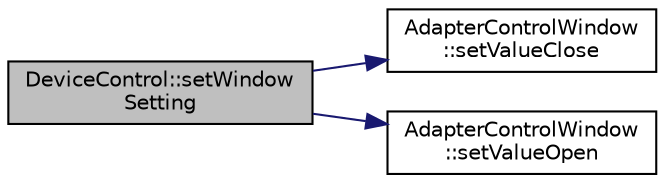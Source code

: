 digraph "DeviceControl::setWindowSetting"
{
 // LATEX_PDF_SIZE
  edge [fontname="Helvetica",fontsize="10",labelfontname="Helvetica",labelfontsize="10"];
  node [fontname="Helvetica",fontsize="10",shape=record];
  rankdir="LR";
  Node1 [label="DeviceControl::setWindow\lSetting",height=0.2,width=0.4,color="black", fillcolor="grey75", style="filled", fontcolor="black",tooltip=" "];
  Node1 -> Node2 [color="midnightblue",fontsize="10",style="solid",fontname="Helvetica"];
  Node2 [label="AdapterControlWindow\l::setValueClose",height=0.2,width=0.4,color="black", fillcolor="white", style="filled",URL="$class_adapter_control_window.html#abae9f5400f475840787ee84071e56a4b",tooltip=" "];
  Node1 -> Node3 [color="midnightblue",fontsize="10",style="solid",fontname="Helvetica"];
  Node3 [label="AdapterControlWindow\l::setValueOpen",height=0.2,width=0.4,color="black", fillcolor="white", style="filled",URL="$class_adapter_control_window.html#a7c5c835cb6452c6b80fefe5fc0359079",tooltip=" "];
}
